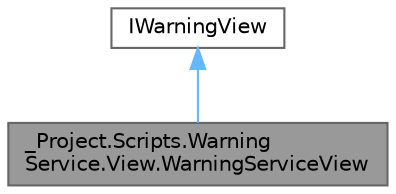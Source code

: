 digraph "_Project.Scripts.WarningService.View.WarningServiceView"
{
 // LATEX_PDF_SIZE
  bgcolor="transparent";
  edge [fontname=Helvetica,fontsize=10,labelfontname=Helvetica,labelfontsize=10];
  node [fontname=Helvetica,fontsize=10,shape=box,height=0.2,width=0.4];
  Node1 [id="Node000001",label="_Project.Scripts.Warning\lService.View.WarningServiceView",height=0.2,width=0.4,color="gray40", fillcolor="grey60", style="filled", fontcolor="black",tooltip="Класс, описывающий вид сервиса окна-предупреждения"];
  Node2 -> Node1 [id="edge1_Node000001_Node000002",dir="back",color="steelblue1",style="solid",tooltip=" "];
  Node2 [id="Node000002",label="IWarningView",height=0.2,width=0.4,color="gray40", fillcolor="white", style="filled",URL="$interface___project_1_1_scripts_1_1_warning_service_1_1_view_1_1_i_warning_view.html",tooltip="Интерфейс, описывающий вид сервиса окна-предупреждения"];
}
